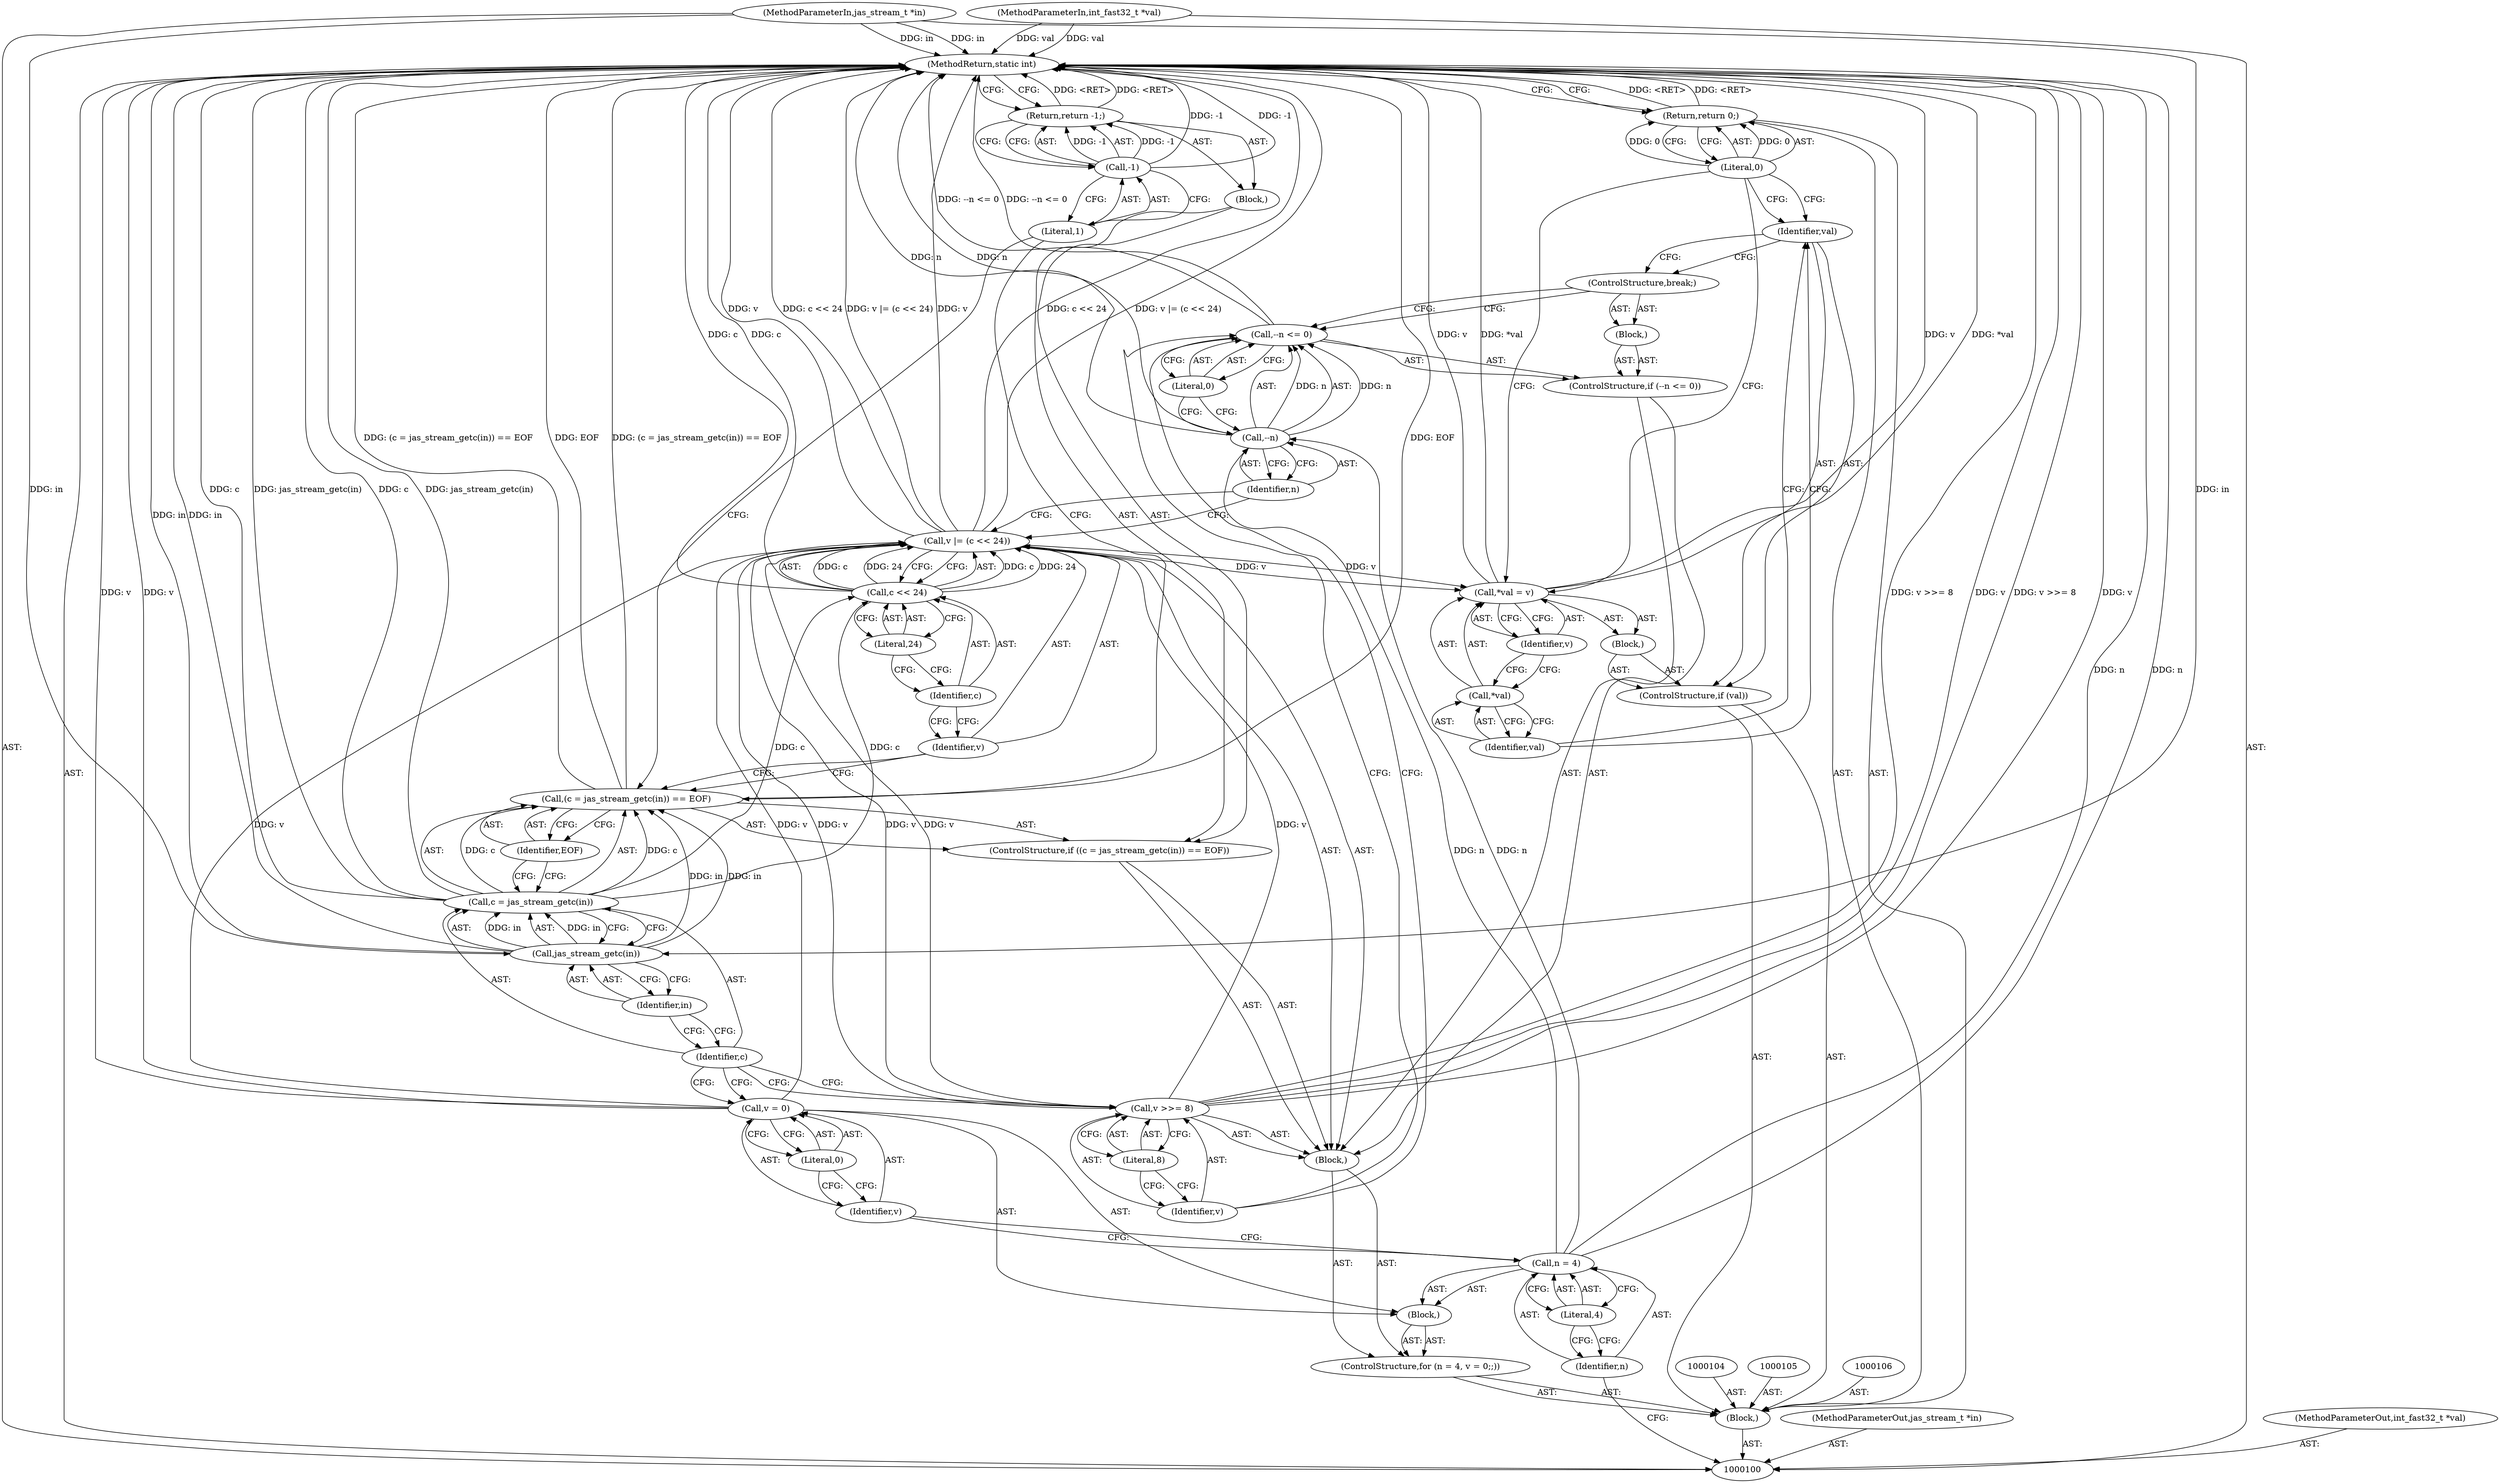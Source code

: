 digraph "1_jasper_8f62b4761711d036fd8964df256b938c809b7fca_1" {
"1000151" [label="(MethodReturn,static int)"];
"1000101" [label="(MethodParameterIn,jas_stream_t *in)"];
"1000206" [label="(MethodParameterOut,jas_stream_t *in)"];
"1000102" [label="(MethodParameterIn,int_fast32_t *val)"];
"1000207" [label="(MethodParameterOut,int_fast32_t *val)"];
"1000131" [label="(Literal,24)"];
"1000127" [label="(Call,v |= (c << 24))"];
"1000128" [label="(Identifier,v)"];
"1000129" [label="(Call,c << 24)"];
"1000130" [label="(Identifier,c)"];
"1000136" [label="(Literal,0)"];
"1000137" [label="(Block,)"];
"1000132" [label="(ControlStructure,if (--n <= 0))"];
"1000133" [label="(Call,--n <= 0)"];
"1000134" [label="(Call,--n)"];
"1000135" [label="(Identifier,n)"];
"1000138" [label="(ControlStructure,break;)"];
"1000139" [label="(Call,v >>= 8)"];
"1000140" [label="(Identifier,v)"];
"1000141" [label="(Literal,8)"];
"1000142" [label="(ControlStructure,if (val))"];
"1000144" [label="(Block,)"];
"1000143" [label="(Identifier,val)"];
"1000145" [label="(Call,*val = v)"];
"1000146" [label="(Call,*val)"];
"1000147" [label="(Identifier,val)"];
"1000148" [label="(Identifier,v)"];
"1000149" [label="(Return,return 0;)"];
"1000150" [label="(Literal,0)"];
"1000103" [label="(Block,)"];
"1000107" [label="(ControlStructure,for (n = 4, v = 0;;))"];
"1000111" [label="(Literal,4)"];
"1000112" [label="(Call,v = 0)"];
"1000113" [label="(Identifier,v)"];
"1000114" [label="(Literal,0)"];
"1000115" [label="(Block,)"];
"1000108" [label="(Block,)"];
"1000109" [label="(Call,n = 4)"];
"1000110" [label="(Identifier,n)"];
"1000120" [label="(Call,jas_stream_getc(in))"];
"1000121" [label="(Identifier,in)"];
"1000116" [label="(ControlStructure,if ((c = jas_stream_getc(in)) == EOF))"];
"1000122" [label="(Identifier,EOF)"];
"1000123" [label="(Block,)"];
"1000117" [label="(Call,(c = jas_stream_getc(in)) == EOF)"];
"1000118" [label="(Call,c = jas_stream_getc(in))"];
"1000119" [label="(Identifier,c)"];
"1000125" [label="(Call,-1)"];
"1000126" [label="(Literal,1)"];
"1000124" [label="(Return,return -1;)"];
"1000151" -> "1000100"  [label="AST: "];
"1000151" -> "1000124"  [label="CFG: "];
"1000151" -> "1000149"  [label="CFG: "];
"1000124" -> "1000151"  [label="DDG: <RET>"];
"1000149" -> "1000151"  [label="DDG: <RET>"];
"1000117" -> "1000151"  [label="DDG: (c = jas_stream_getc(in)) == EOF"];
"1000117" -> "1000151"  [label="DDG: EOF"];
"1000129" -> "1000151"  [label="DDG: c"];
"1000125" -> "1000151"  [label="DDG: -1"];
"1000139" -> "1000151"  [label="DDG: v >>= 8"];
"1000139" -> "1000151"  [label="DDG: v"];
"1000120" -> "1000151"  [label="DDG: in"];
"1000145" -> "1000151"  [label="DDG: v"];
"1000145" -> "1000151"  [label="DDG: *val"];
"1000127" -> "1000151"  [label="DDG: v |= (c << 24)"];
"1000127" -> "1000151"  [label="DDG: v"];
"1000127" -> "1000151"  [label="DDG: c << 24"];
"1000118" -> "1000151"  [label="DDG: c"];
"1000118" -> "1000151"  [label="DDG: jas_stream_getc(in)"];
"1000133" -> "1000151"  [label="DDG: --n <= 0"];
"1000102" -> "1000151"  [label="DDG: val"];
"1000134" -> "1000151"  [label="DDG: n"];
"1000112" -> "1000151"  [label="DDG: v"];
"1000101" -> "1000151"  [label="DDG: in"];
"1000109" -> "1000151"  [label="DDG: n"];
"1000101" -> "1000100"  [label="AST: "];
"1000101" -> "1000151"  [label="DDG: in"];
"1000101" -> "1000120"  [label="DDG: in"];
"1000206" -> "1000100"  [label="AST: "];
"1000102" -> "1000100"  [label="AST: "];
"1000102" -> "1000151"  [label="DDG: val"];
"1000207" -> "1000100"  [label="AST: "];
"1000131" -> "1000129"  [label="AST: "];
"1000131" -> "1000130"  [label="CFG: "];
"1000129" -> "1000131"  [label="CFG: "];
"1000127" -> "1000115"  [label="AST: "];
"1000127" -> "1000129"  [label="CFG: "];
"1000128" -> "1000127"  [label="AST: "];
"1000129" -> "1000127"  [label="AST: "];
"1000135" -> "1000127"  [label="CFG: "];
"1000127" -> "1000151"  [label="DDG: v |= (c << 24)"];
"1000127" -> "1000151"  [label="DDG: v"];
"1000127" -> "1000151"  [label="DDG: c << 24"];
"1000139" -> "1000127"  [label="DDG: v"];
"1000112" -> "1000127"  [label="DDG: v"];
"1000129" -> "1000127"  [label="DDG: c"];
"1000129" -> "1000127"  [label="DDG: 24"];
"1000127" -> "1000139"  [label="DDG: v"];
"1000127" -> "1000145"  [label="DDG: v"];
"1000128" -> "1000127"  [label="AST: "];
"1000128" -> "1000117"  [label="CFG: "];
"1000130" -> "1000128"  [label="CFG: "];
"1000129" -> "1000127"  [label="AST: "];
"1000129" -> "1000131"  [label="CFG: "];
"1000130" -> "1000129"  [label="AST: "];
"1000131" -> "1000129"  [label="AST: "];
"1000127" -> "1000129"  [label="CFG: "];
"1000129" -> "1000151"  [label="DDG: c"];
"1000129" -> "1000127"  [label="DDG: c"];
"1000129" -> "1000127"  [label="DDG: 24"];
"1000118" -> "1000129"  [label="DDG: c"];
"1000130" -> "1000129"  [label="AST: "];
"1000130" -> "1000128"  [label="CFG: "];
"1000131" -> "1000130"  [label="CFG: "];
"1000136" -> "1000133"  [label="AST: "];
"1000136" -> "1000134"  [label="CFG: "];
"1000133" -> "1000136"  [label="CFG: "];
"1000137" -> "1000132"  [label="AST: "];
"1000138" -> "1000137"  [label="AST: "];
"1000132" -> "1000115"  [label="AST: "];
"1000133" -> "1000132"  [label="AST: "];
"1000137" -> "1000132"  [label="AST: "];
"1000133" -> "1000132"  [label="AST: "];
"1000133" -> "1000136"  [label="CFG: "];
"1000134" -> "1000133"  [label="AST: "];
"1000136" -> "1000133"  [label="AST: "];
"1000138" -> "1000133"  [label="CFG: "];
"1000140" -> "1000133"  [label="CFG: "];
"1000133" -> "1000151"  [label="DDG: --n <= 0"];
"1000134" -> "1000133"  [label="DDG: n"];
"1000134" -> "1000133"  [label="AST: "];
"1000134" -> "1000135"  [label="CFG: "];
"1000135" -> "1000134"  [label="AST: "];
"1000136" -> "1000134"  [label="CFG: "];
"1000134" -> "1000151"  [label="DDG: n"];
"1000134" -> "1000133"  [label="DDG: n"];
"1000109" -> "1000134"  [label="DDG: n"];
"1000135" -> "1000134"  [label="AST: "];
"1000135" -> "1000127"  [label="CFG: "];
"1000134" -> "1000135"  [label="CFG: "];
"1000138" -> "1000137"  [label="AST: "];
"1000138" -> "1000133"  [label="CFG: "];
"1000143" -> "1000138"  [label="CFG: "];
"1000139" -> "1000115"  [label="AST: "];
"1000139" -> "1000141"  [label="CFG: "];
"1000140" -> "1000139"  [label="AST: "];
"1000141" -> "1000139"  [label="AST: "];
"1000119" -> "1000139"  [label="CFG: "];
"1000139" -> "1000151"  [label="DDG: v >>= 8"];
"1000139" -> "1000151"  [label="DDG: v"];
"1000139" -> "1000127"  [label="DDG: v"];
"1000127" -> "1000139"  [label="DDG: v"];
"1000140" -> "1000139"  [label="AST: "];
"1000140" -> "1000133"  [label="CFG: "];
"1000141" -> "1000140"  [label="CFG: "];
"1000141" -> "1000139"  [label="AST: "];
"1000141" -> "1000140"  [label="CFG: "];
"1000139" -> "1000141"  [label="CFG: "];
"1000142" -> "1000103"  [label="AST: "];
"1000143" -> "1000142"  [label="AST: "];
"1000144" -> "1000142"  [label="AST: "];
"1000144" -> "1000142"  [label="AST: "];
"1000145" -> "1000144"  [label="AST: "];
"1000143" -> "1000142"  [label="AST: "];
"1000143" -> "1000138"  [label="CFG: "];
"1000147" -> "1000143"  [label="CFG: "];
"1000150" -> "1000143"  [label="CFG: "];
"1000145" -> "1000144"  [label="AST: "];
"1000145" -> "1000148"  [label="CFG: "];
"1000146" -> "1000145"  [label="AST: "];
"1000148" -> "1000145"  [label="AST: "];
"1000150" -> "1000145"  [label="CFG: "];
"1000145" -> "1000151"  [label="DDG: v"];
"1000145" -> "1000151"  [label="DDG: *val"];
"1000127" -> "1000145"  [label="DDG: v"];
"1000146" -> "1000145"  [label="AST: "];
"1000146" -> "1000147"  [label="CFG: "];
"1000147" -> "1000146"  [label="AST: "];
"1000148" -> "1000146"  [label="CFG: "];
"1000147" -> "1000146"  [label="AST: "];
"1000147" -> "1000143"  [label="CFG: "];
"1000146" -> "1000147"  [label="CFG: "];
"1000148" -> "1000145"  [label="AST: "];
"1000148" -> "1000146"  [label="CFG: "];
"1000145" -> "1000148"  [label="CFG: "];
"1000149" -> "1000103"  [label="AST: "];
"1000149" -> "1000150"  [label="CFG: "];
"1000150" -> "1000149"  [label="AST: "];
"1000151" -> "1000149"  [label="CFG: "];
"1000149" -> "1000151"  [label="DDG: <RET>"];
"1000150" -> "1000149"  [label="DDG: 0"];
"1000150" -> "1000149"  [label="AST: "];
"1000150" -> "1000145"  [label="CFG: "];
"1000150" -> "1000143"  [label="CFG: "];
"1000149" -> "1000150"  [label="CFG: "];
"1000150" -> "1000149"  [label="DDG: 0"];
"1000103" -> "1000100"  [label="AST: "];
"1000104" -> "1000103"  [label="AST: "];
"1000105" -> "1000103"  [label="AST: "];
"1000106" -> "1000103"  [label="AST: "];
"1000107" -> "1000103"  [label="AST: "];
"1000142" -> "1000103"  [label="AST: "];
"1000149" -> "1000103"  [label="AST: "];
"1000107" -> "1000103"  [label="AST: "];
"1000108" -> "1000107"  [label="AST: "];
"1000115" -> "1000107"  [label="AST: "];
"1000111" -> "1000109"  [label="AST: "];
"1000111" -> "1000110"  [label="CFG: "];
"1000109" -> "1000111"  [label="CFG: "];
"1000112" -> "1000108"  [label="AST: "];
"1000112" -> "1000114"  [label="CFG: "];
"1000113" -> "1000112"  [label="AST: "];
"1000114" -> "1000112"  [label="AST: "];
"1000119" -> "1000112"  [label="CFG: "];
"1000112" -> "1000151"  [label="DDG: v"];
"1000112" -> "1000127"  [label="DDG: v"];
"1000113" -> "1000112"  [label="AST: "];
"1000113" -> "1000109"  [label="CFG: "];
"1000114" -> "1000113"  [label="CFG: "];
"1000114" -> "1000112"  [label="AST: "];
"1000114" -> "1000113"  [label="CFG: "];
"1000112" -> "1000114"  [label="CFG: "];
"1000115" -> "1000107"  [label="AST: "];
"1000116" -> "1000115"  [label="AST: "];
"1000127" -> "1000115"  [label="AST: "];
"1000132" -> "1000115"  [label="AST: "];
"1000139" -> "1000115"  [label="AST: "];
"1000108" -> "1000107"  [label="AST: "];
"1000109" -> "1000108"  [label="AST: "];
"1000112" -> "1000108"  [label="AST: "];
"1000109" -> "1000108"  [label="AST: "];
"1000109" -> "1000111"  [label="CFG: "];
"1000110" -> "1000109"  [label="AST: "];
"1000111" -> "1000109"  [label="AST: "];
"1000113" -> "1000109"  [label="CFG: "];
"1000109" -> "1000151"  [label="DDG: n"];
"1000109" -> "1000134"  [label="DDG: n"];
"1000110" -> "1000109"  [label="AST: "];
"1000110" -> "1000100"  [label="CFG: "];
"1000111" -> "1000110"  [label="CFG: "];
"1000120" -> "1000118"  [label="AST: "];
"1000120" -> "1000121"  [label="CFG: "];
"1000121" -> "1000120"  [label="AST: "];
"1000118" -> "1000120"  [label="CFG: "];
"1000120" -> "1000151"  [label="DDG: in"];
"1000120" -> "1000117"  [label="DDG: in"];
"1000120" -> "1000118"  [label="DDG: in"];
"1000101" -> "1000120"  [label="DDG: in"];
"1000121" -> "1000120"  [label="AST: "];
"1000121" -> "1000119"  [label="CFG: "];
"1000120" -> "1000121"  [label="CFG: "];
"1000116" -> "1000115"  [label="AST: "];
"1000117" -> "1000116"  [label="AST: "];
"1000123" -> "1000116"  [label="AST: "];
"1000122" -> "1000117"  [label="AST: "];
"1000122" -> "1000118"  [label="CFG: "];
"1000117" -> "1000122"  [label="CFG: "];
"1000123" -> "1000116"  [label="AST: "];
"1000124" -> "1000123"  [label="AST: "];
"1000117" -> "1000116"  [label="AST: "];
"1000117" -> "1000122"  [label="CFG: "];
"1000118" -> "1000117"  [label="AST: "];
"1000122" -> "1000117"  [label="AST: "];
"1000126" -> "1000117"  [label="CFG: "];
"1000128" -> "1000117"  [label="CFG: "];
"1000117" -> "1000151"  [label="DDG: (c = jas_stream_getc(in)) == EOF"];
"1000117" -> "1000151"  [label="DDG: EOF"];
"1000118" -> "1000117"  [label="DDG: c"];
"1000120" -> "1000117"  [label="DDG: in"];
"1000118" -> "1000117"  [label="AST: "];
"1000118" -> "1000120"  [label="CFG: "];
"1000119" -> "1000118"  [label="AST: "];
"1000120" -> "1000118"  [label="AST: "];
"1000122" -> "1000118"  [label="CFG: "];
"1000118" -> "1000151"  [label="DDG: c"];
"1000118" -> "1000151"  [label="DDG: jas_stream_getc(in)"];
"1000118" -> "1000117"  [label="DDG: c"];
"1000120" -> "1000118"  [label="DDG: in"];
"1000118" -> "1000129"  [label="DDG: c"];
"1000119" -> "1000118"  [label="AST: "];
"1000119" -> "1000112"  [label="CFG: "];
"1000119" -> "1000139"  [label="CFG: "];
"1000121" -> "1000119"  [label="CFG: "];
"1000125" -> "1000124"  [label="AST: "];
"1000125" -> "1000126"  [label="CFG: "];
"1000126" -> "1000125"  [label="AST: "];
"1000124" -> "1000125"  [label="CFG: "];
"1000125" -> "1000151"  [label="DDG: -1"];
"1000125" -> "1000124"  [label="DDG: -1"];
"1000126" -> "1000125"  [label="AST: "];
"1000126" -> "1000117"  [label="CFG: "];
"1000125" -> "1000126"  [label="CFG: "];
"1000124" -> "1000123"  [label="AST: "];
"1000124" -> "1000125"  [label="CFG: "];
"1000125" -> "1000124"  [label="AST: "];
"1000151" -> "1000124"  [label="CFG: "];
"1000124" -> "1000151"  [label="DDG: <RET>"];
"1000125" -> "1000124"  [label="DDG: -1"];
}
